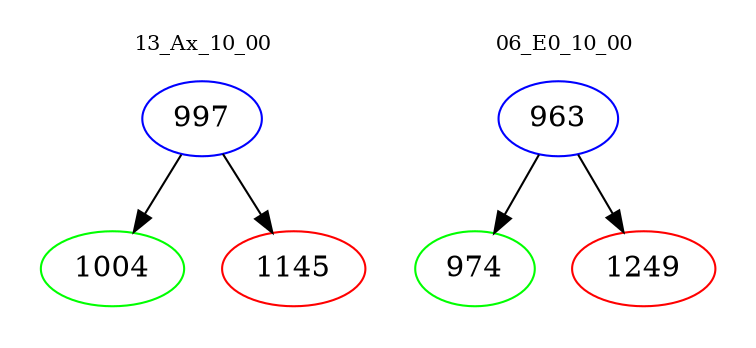 digraph{
subgraph cluster_0 {
color = white
label = "13_Ax_10_00";
fontsize=10;
T0_997 [label="997", color="blue"]
T0_997 -> T0_1004 [color="black"]
T0_1004 [label="1004", color="green"]
T0_997 -> T0_1145 [color="black"]
T0_1145 [label="1145", color="red"]
}
subgraph cluster_1 {
color = white
label = "06_E0_10_00";
fontsize=10;
T1_963 [label="963", color="blue"]
T1_963 -> T1_974 [color="black"]
T1_974 [label="974", color="green"]
T1_963 -> T1_1249 [color="black"]
T1_1249 [label="1249", color="red"]
}
}
